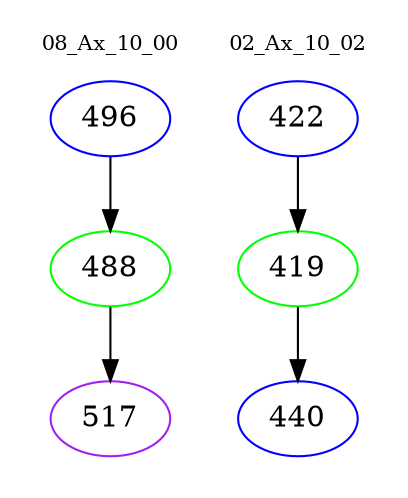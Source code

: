 digraph{
subgraph cluster_0 {
color = white
label = "08_Ax_10_00";
fontsize=10;
T0_496 [label="496", color="blue"]
T0_496 -> T0_488 [color="black"]
T0_488 [label="488", color="green"]
T0_488 -> T0_517 [color="black"]
T0_517 [label="517", color="purple"]
}
subgraph cluster_1 {
color = white
label = "02_Ax_10_02";
fontsize=10;
T1_422 [label="422", color="blue"]
T1_422 -> T1_419 [color="black"]
T1_419 [label="419", color="green"]
T1_419 -> T1_440 [color="black"]
T1_440 [label="440", color="blue"]
}
}
